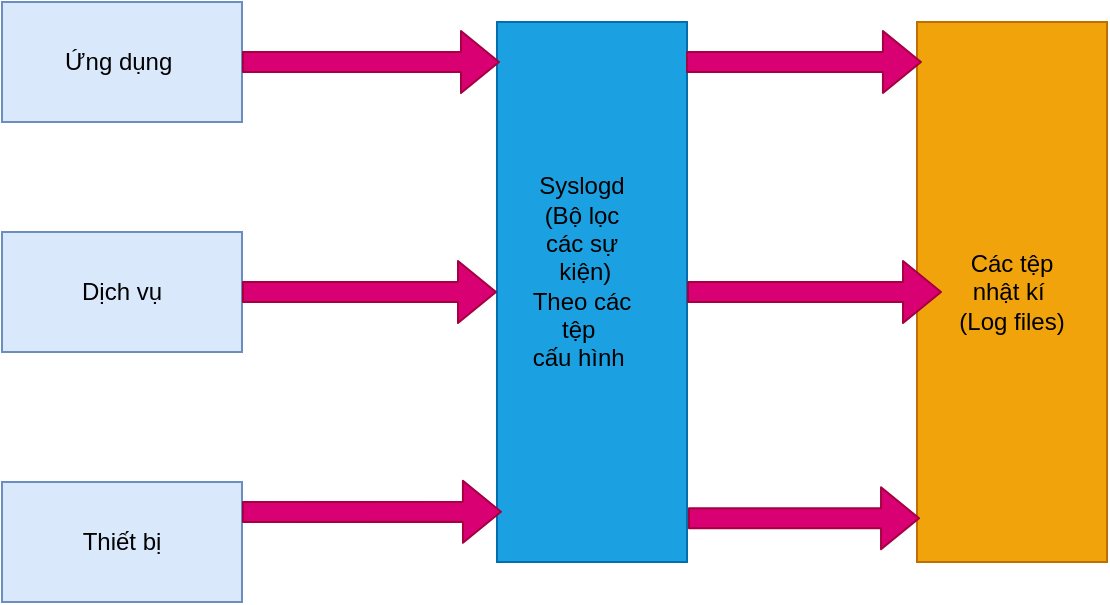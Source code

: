 <mxfile version="13.10.6" type="github">
  <diagram id="IHMEhxHYszwLVJWa49Ad" name="Page-1">
    <mxGraphModel dx="803" dy="465" grid="1" gridSize="10" guides="1" tooltips="1" connect="1" arrows="1" fold="1" page="1" pageScale="1" pageWidth="850" pageHeight="1100" math="0" shadow="0">
      <root>
        <mxCell id="0" />
        <mxCell id="1" parent="0" />
        <mxCell id="-KiNcOYD8KI3_SqylIUK-6" value="Ứng dụng&amp;nbsp;" style="rounded=0;whiteSpace=wrap;html=1;fillColor=#dae8fc;strokeColor=#6c8ebf;" vertex="1" parent="1">
          <mxGeometry x="40" y="40" width="120" height="60" as="geometry" />
        </mxCell>
        <mxCell id="-KiNcOYD8KI3_SqylIUK-7" value="Dịch vụ" style="rounded=0;whiteSpace=wrap;html=1;fillColor=#dae8fc;strokeColor=#6c8ebf;" vertex="1" parent="1">
          <mxGeometry x="40" y="155" width="120" height="60" as="geometry" />
        </mxCell>
        <mxCell id="-KiNcOYD8KI3_SqylIUK-8" value="Thiết bị" style="rounded=0;whiteSpace=wrap;html=1;fillColor=#dae8fc;strokeColor=#6c8ebf;" vertex="1" parent="1">
          <mxGeometry x="40" y="280" width="120" height="60" as="geometry" />
        </mxCell>
        <mxCell id="-KiNcOYD8KI3_SqylIUK-9" value="" style="rounded=0;whiteSpace=wrap;html=1;rotation=90;fillColor=#1ba1e2;strokeColor=#006EAF;fontColor=#ffffff;" vertex="1" parent="1">
          <mxGeometry x="200" y="137.5" width="270" height="95" as="geometry" />
        </mxCell>
        <mxCell id="-KiNcOYD8KI3_SqylIUK-10" value="" style="rounded=0;whiteSpace=wrap;html=1;rotation=90;fillColor=#f0a30a;strokeColor=#BD7000;fontColor=#ffffff;" vertex="1" parent="1">
          <mxGeometry x="410" y="137.5" width="270" height="95" as="geometry" />
        </mxCell>
        <mxCell id="-KiNcOYD8KI3_SqylIUK-11" value="&lt;span style=&quot;background-color: rgb(27 , 161 , 226)&quot;&gt;Syslogd&lt;/span&gt;&lt;br&gt;&lt;span style=&quot;background-color: rgb(27 , 161 , 226)&quot;&gt;(Bộ lọc các sự&lt;/span&gt;&lt;br&gt;&lt;span style=&quot;background-color: rgb(27 , 161 , 226)&quot;&gt;&amp;nbsp;kiện)&lt;/span&gt;&lt;br&gt;&lt;span style=&quot;background-color: rgb(27 , 161 , 226)&quot;&gt;Theo các tệp&amp;nbsp;&lt;/span&gt;&lt;br&gt;&lt;span style=&quot;background-color: rgb(27 , 161 , 226)&quot;&gt;cấu hình&amp;nbsp;&lt;/span&gt;" style="text;html=1;strokeColor=none;fillColor=none;align=center;verticalAlign=middle;whiteSpace=wrap;rounded=0;" vertex="1" parent="1">
          <mxGeometry x="300" y="130" width="60" height="90" as="geometry" />
        </mxCell>
        <mxCell id="-KiNcOYD8KI3_SqylIUK-12" value="" style="shape=flexArrow;endArrow=classic;html=1;exitX=1;exitY=0.5;exitDx=0;exitDy=0;fillColor=#d80073;strokeColor=#A50040;" edge="1" parent="1" source="-KiNcOYD8KI3_SqylIUK-6">
          <mxGeometry width="50" height="50" relative="1" as="geometry">
            <mxPoint x="390" y="230" as="sourcePoint" />
            <mxPoint x="289" y="70" as="targetPoint" />
          </mxGeometry>
        </mxCell>
        <mxCell id="-KiNcOYD8KI3_SqylIUK-13" value="" style="shape=flexArrow;endArrow=classic;html=1;exitX=1;exitY=0.5;exitDx=0;exitDy=0;entryX=0.5;entryY=1;entryDx=0;entryDy=0;fillColor=#d80073;strokeColor=#A50040;" edge="1" parent="1" source="-KiNcOYD8KI3_SqylIUK-7" target="-KiNcOYD8KI3_SqylIUK-9">
          <mxGeometry width="50" height="50" relative="1" as="geometry">
            <mxPoint x="170" y="80" as="sourcePoint" />
            <mxPoint x="299.02" y="84.03" as="targetPoint" />
          </mxGeometry>
        </mxCell>
        <mxCell id="-KiNcOYD8KI3_SqylIUK-14" value="" style="shape=flexArrow;endArrow=classic;html=1;exitX=1;exitY=0.25;exitDx=0;exitDy=0;entryX=0.907;entryY=0.974;entryDx=0;entryDy=0;entryPerimeter=0;fillColor=#d80073;strokeColor=#A50040;" edge="1" parent="1" source="-KiNcOYD8KI3_SqylIUK-8" target="-KiNcOYD8KI3_SqylIUK-9">
          <mxGeometry width="50" height="50" relative="1" as="geometry">
            <mxPoint x="180" y="90" as="sourcePoint" />
            <mxPoint x="309.02" y="94.03" as="targetPoint" />
          </mxGeometry>
        </mxCell>
        <mxCell id="-KiNcOYD8KI3_SqylIUK-15" value="Các tệp nhật kí&amp;nbsp;&lt;br&gt;(Log files)" style="text;html=1;strokeColor=none;fillColor=none;align=center;verticalAlign=middle;whiteSpace=wrap;rounded=0;" vertex="1" parent="1">
          <mxGeometry x="510" y="137.5" width="70" height="95" as="geometry" />
        </mxCell>
        <mxCell id="-KiNcOYD8KI3_SqylIUK-16" value="" style="shape=flexArrow;endArrow=classic;html=1;exitX=0.074;exitY=0.005;exitDx=0;exitDy=0;fillColor=#d80073;strokeColor=#A50040;exitPerimeter=0;entryX=0.074;entryY=0.974;entryDx=0;entryDy=0;entryPerimeter=0;" edge="1" parent="1" source="-KiNcOYD8KI3_SqylIUK-9" target="-KiNcOYD8KI3_SqylIUK-10">
          <mxGeometry width="50" height="50" relative="1" as="geometry">
            <mxPoint x="170" y="80" as="sourcePoint" />
            <mxPoint x="299" y="80" as="targetPoint" />
          </mxGeometry>
        </mxCell>
        <mxCell id="-KiNcOYD8KI3_SqylIUK-17" value="" style="shape=flexArrow;endArrow=classic;html=1;exitX=0.5;exitY=0;exitDx=0;exitDy=0;fillColor=#d80073;strokeColor=#A50040;entryX=0;entryY=0.5;entryDx=0;entryDy=0;" edge="1" parent="1" source="-KiNcOYD8KI3_SqylIUK-9" target="-KiNcOYD8KI3_SqylIUK-15">
          <mxGeometry width="50" height="50" relative="1" as="geometry">
            <mxPoint x="180" y="90" as="sourcePoint" />
            <mxPoint x="309" y="90" as="targetPoint" />
          </mxGeometry>
        </mxCell>
        <mxCell id="-KiNcOYD8KI3_SqylIUK-18" value="" style="shape=flexArrow;endArrow=classic;html=1;exitX=0.919;exitY=-0.005;exitDx=0;exitDy=0;fillColor=#d80073;strokeColor=#A50040;exitPerimeter=0;entryX=0.919;entryY=0.984;entryDx=0;entryDy=0;entryPerimeter=0;" edge="1" parent="1" source="-KiNcOYD8KI3_SqylIUK-9" target="-KiNcOYD8KI3_SqylIUK-10">
          <mxGeometry width="50" height="50" relative="1" as="geometry">
            <mxPoint x="190" y="100" as="sourcePoint" />
            <mxPoint x="319" y="100" as="targetPoint" />
          </mxGeometry>
        </mxCell>
      </root>
    </mxGraphModel>
  </diagram>
</mxfile>
